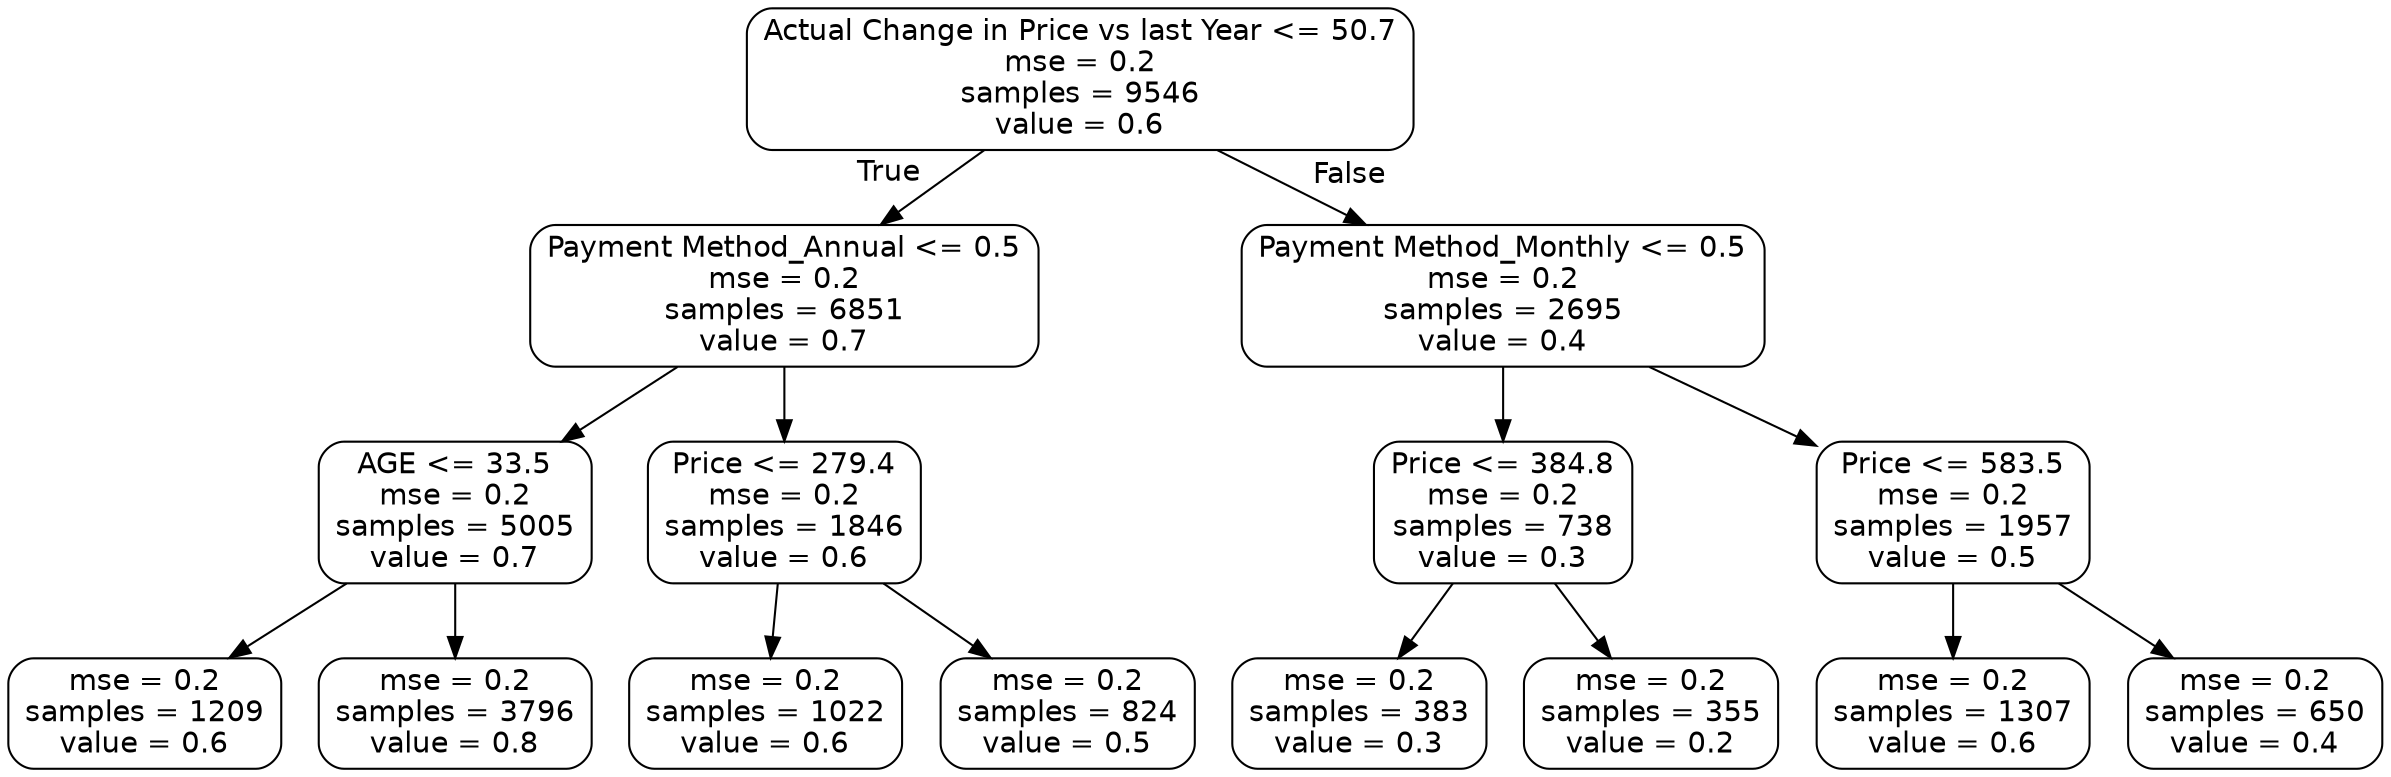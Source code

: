 digraph Tree {
node [shape=box, style="rounded", color="black", fontname=helvetica] ;
edge [fontname=helvetica] ;
0 [label="Actual Change in Price vs last Year <= 50.7\nmse = 0.2\nsamples = 9546\nvalue = 0.6"] ;
1 [label="Payment Method_Annual <= 0.5\nmse = 0.2\nsamples = 6851\nvalue = 0.7"] ;
0 -> 1 [labeldistance=2.5, labelangle=45, headlabel="True"] ;
2 [label="AGE <= 33.5\nmse = 0.2\nsamples = 5005\nvalue = 0.7"] ;
1 -> 2 ;
3 [label="mse = 0.2\nsamples = 1209\nvalue = 0.6"] ;
2 -> 3 ;
4 [label="mse = 0.2\nsamples = 3796\nvalue = 0.8"] ;
2 -> 4 ;
5 [label="Price <= 279.4\nmse = 0.2\nsamples = 1846\nvalue = 0.6"] ;
1 -> 5 ;
6 [label="mse = 0.2\nsamples = 1022\nvalue = 0.6"] ;
5 -> 6 ;
7 [label="mse = 0.2\nsamples = 824\nvalue = 0.5"] ;
5 -> 7 ;
8 [label="Payment Method_Monthly <= 0.5\nmse = 0.2\nsamples = 2695\nvalue = 0.4"] ;
0 -> 8 [labeldistance=2.5, labelangle=-45, headlabel="False"] ;
9 [label="Price <= 384.8\nmse = 0.2\nsamples = 738\nvalue = 0.3"] ;
8 -> 9 ;
10 [label="mse = 0.2\nsamples = 383\nvalue = 0.3"] ;
9 -> 10 ;
11 [label="mse = 0.2\nsamples = 355\nvalue = 0.2"] ;
9 -> 11 ;
12 [label="Price <= 583.5\nmse = 0.2\nsamples = 1957\nvalue = 0.5"] ;
8 -> 12 ;
13 [label="mse = 0.2\nsamples = 1307\nvalue = 0.6"] ;
12 -> 13 ;
14 [label="mse = 0.2\nsamples = 650\nvalue = 0.4"] ;
12 -> 14 ;
}
